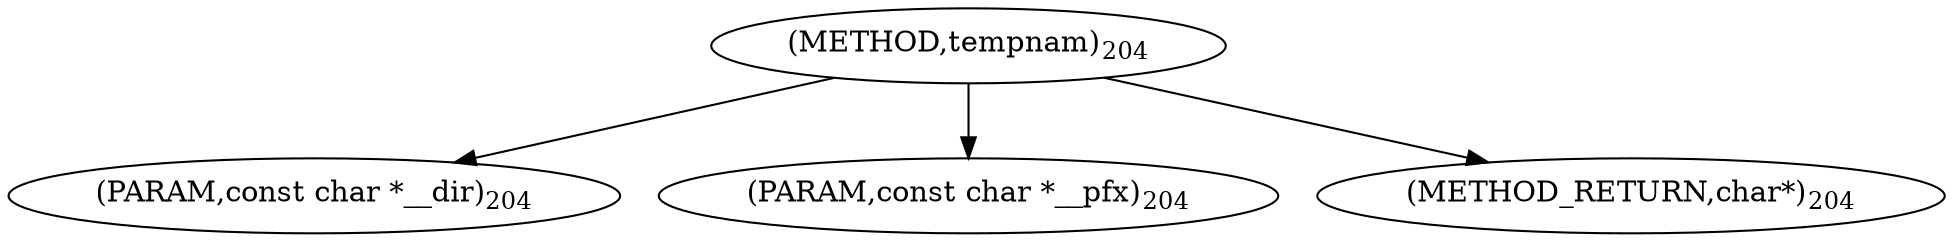 digraph "tempnam" {  
"30129" [label = <(METHOD,tempnam)<SUB>204</SUB>> ]
"30130" [label = <(PARAM,const char *__dir)<SUB>204</SUB>> ]
"30131" [label = <(PARAM,const char *__pfx)<SUB>204</SUB>> ]
"30132" [label = <(METHOD_RETURN,char*)<SUB>204</SUB>> ]
  "30129" -> "30130" 
  "30129" -> "30131" 
  "30129" -> "30132" 
}
